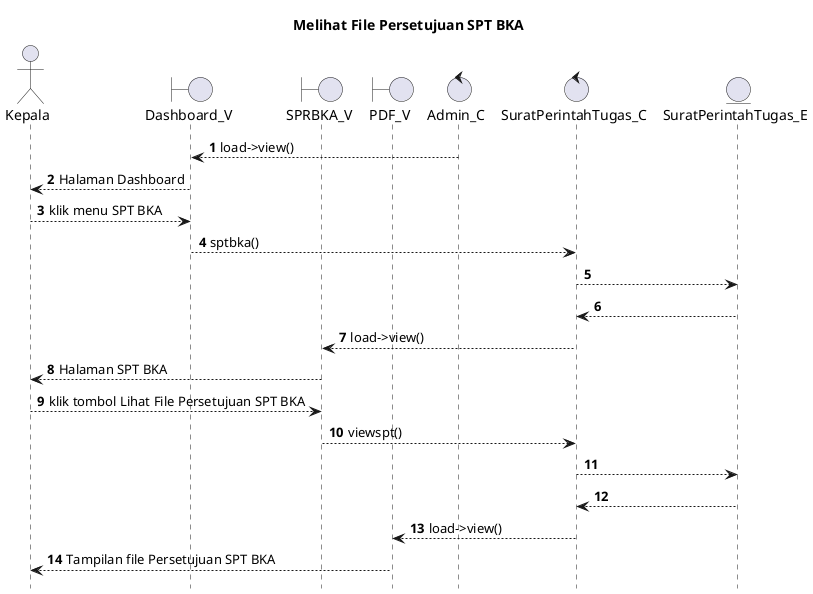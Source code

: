 @startuml

autonumber
hide footbox
title Melihat File Persetujuan SPT BKA

Actor Kepala
boundary Dashboard_V
boundary SPRBKA_V
boundary PDF_V
control Admin_C
control SuratPerintahTugas_C
Entity SuratPerintahTugas_E

Admin_C --> Dashboard_V: load->view()
Dashboard_V --> Kepala: Halaman Dashboard
Kepala --> Dashboard_V: klik menu SPT BKA
Dashboard_V --> SuratPerintahTugas_C: sptbka()
SuratPerintahTugas_C --> SuratPerintahTugas_E:
    
    SuratPerintahTugas_E --> SuratPerintahTugas_C:
    SuratPerintahTugas_C --> SPRBKA_V: load->view()
    SPRBKA_V --> Kepala: Halaman SPT BKA

Kepala --> SPRBKA_V: klik tombol Lihat File Persetujuan SPT BKA
SPRBKA_V --> SuratPerintahTugas_C: viewspt()
SuratPerintahTugas_C --> SuratPerintahTugas_E:
   
    SuratPerintahTugas_E --> SuratPerintahTugas_C:
    SuratPerintahTugas_C --> PDF_V: load->view()
    PDF_V --> Kepala: Tampilan file Persetujuan SPT BKA

@enduml